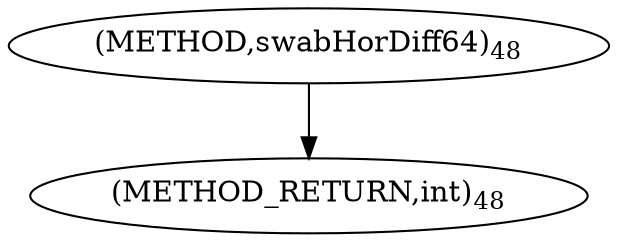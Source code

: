 digraph "swabHorDiff64" {  
"35692" [label = <(METHOD,swabHorDiff64)<SUB>48</SUB>> ]
"35696" [label = <(METHOD_RETURN,int)<SUB>48</SUB>> ]
  "35692" -> "35696" 
}
